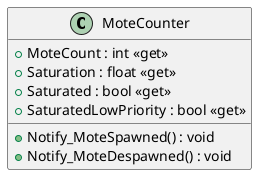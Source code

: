 @startuml
class MoteCounter {
    + MoteCount : int <<get>>
    + Saturation : float <<get>>
    + Saturated : bool <<get>>
    + SaturatedLowPriority : bool <<get>>
    + Notify_MoteSpawned() : void
    + Notify_MoteDespawned() : void
}
@enduml
